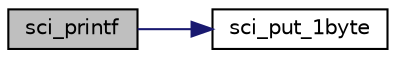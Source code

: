 digraph "sci_printf"
{
 // LATEX_PDF_SIZE
  edge [fontname="Helvetica",fontsize="10",labelfontname="Helvetica",labelfontsize="10"];
  node [fontname="Helvetica",fontsize="10",shape=record];
  rankdir="LR";
  Node1 [label="sci_printf",height=0.2,width=0.4,color="black", fillcolor="grey75", style="filled", fontcolor="black",tooltip="文字列の送信処理"];
  Node1 -> Node2 [color="midnightblue",fontsize="10",style="solid",fontname="Helvetica"];
  Node2 [label="sci_put_1byte",height=0.2,width=0.4,color="black", fillcolor="white", style="filled",URL="$sci_8c.html#afde8ee429bc56d01adf33adaf34d8ec0",tooltip="1byteの送信処理"];
}
